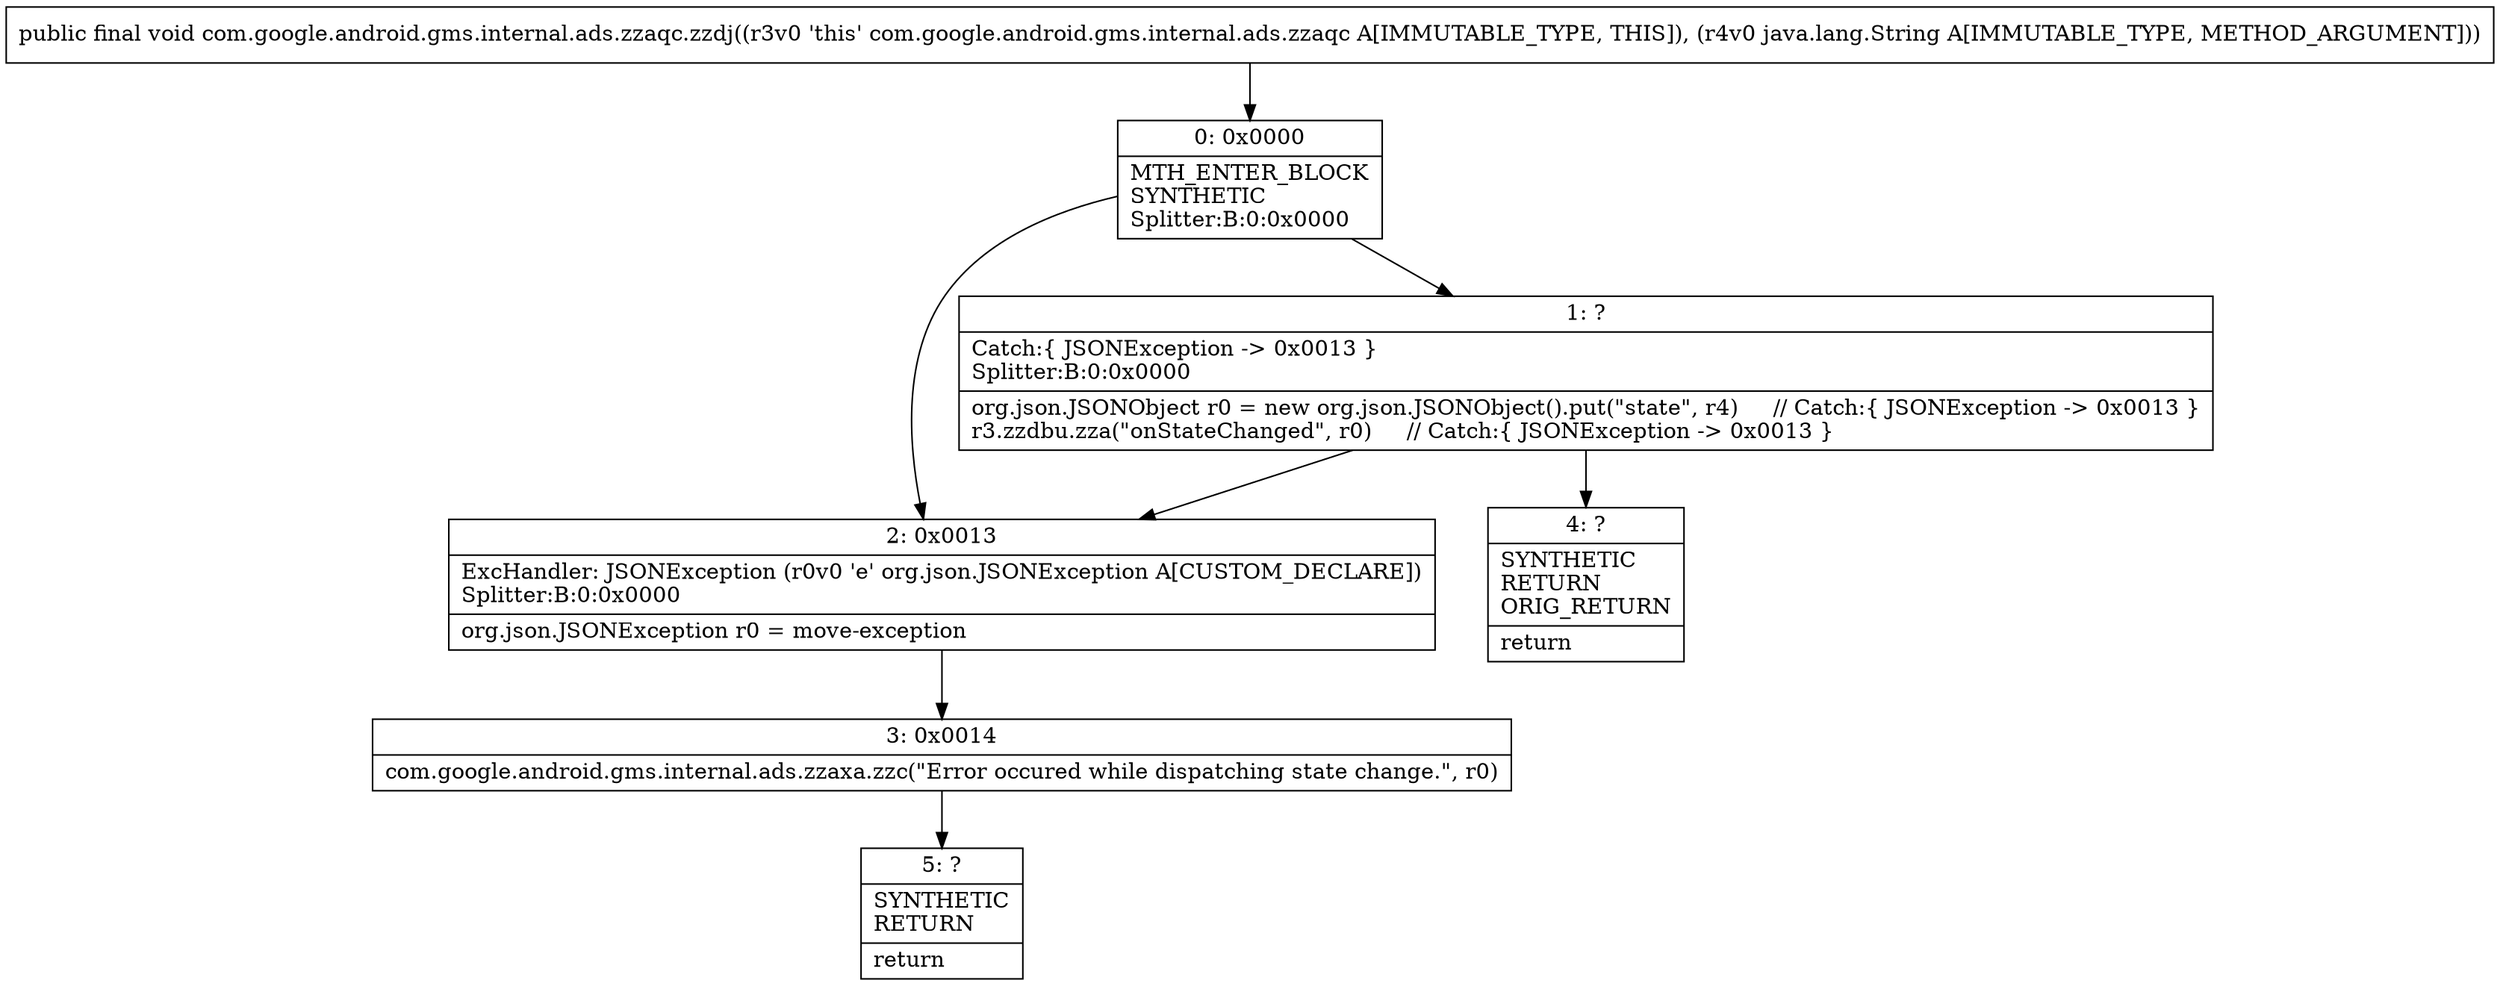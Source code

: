 digraph "CFG forcom.google.android.gms.internal.ads.zzaqc.zzdj(Ljava\/lang\/String;)V" {
Node_0 [shape=record,label="{0\:\ 0x0000|MTH_ENTER_BLOCK\lSYNTHETIC\lSplitter:B:0:0x0000\l}"];
Node_1 [shape=record,label="{1\:\ ?|Catch:\{ JSONException \-\> 0x0013 \}\lSplitter:B:0:0x0000\l|org.json.JSONObject r0 = new org.json.JSONObject().put(\"state\", r4)     \/\/ Catch:\{ JSONException \-\> 0x0013 \}\lr3.zzdbu.zza(\"onStateChanged\", r0)     \/\/ Catch:\{ JSONException \-\> 0x0013 \}\l}"];
Node_2 [shape=record,label="{2\:\ 0x0013|ExcHandler: JSONException (r0v0 'e' org.json.JSONException A[CUSTOM_DECLARE])\lSplitter:B:0:0x0000\l|org.json.JSONException r0 = move\-exception\l}"];
Node_3 [shape=record,label="{3\:\ 0x0014|com.google.android.gms.internal.ads.zzaxa.zzc(\"Error occured while dispatching state change.\", r0)\l}"];
Node_4 [shape=record,label="{4\:\ ?|SYNTHETIC\lRETURN\lORIG_RETURN\l|return\l}"];
Node_5 [shape=record,label="{5\:\ ?|SYNTHETIC\lRETURN\l|return\l}"];
MethodNode[shape=record,label="{public final void com.google.android.gms.internal.ads.zzaqc.zzdj((r3v0 'this' com.google.android.gms.internal.ads.zzaqc A[IMMUTABLE_TYPE, THIS]), (r4v0 java.lang.String A[IMMUTABLE_TYPE, METHOD_ARGUMENT])) }"];
MethodNode -> Node_0;
Node_0 -> Node_1;
Node_0 -> Node_2;
Node_1 -> Node_2;
Node_1 -> Node_4;
Node_2 -> Node_3;
Node_3 -> Node_5;
}

